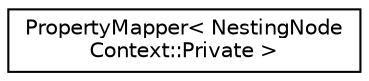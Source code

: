 digraph "Graphical Class Hierarchy"
{
 // INTERACTIVE_SVG=YES
  edge [fontname="Helvetica",fontsize="10",labelfontname="Helvetica",labelfontsize="10"];
  node [fontname="Helvetica",fontsize="10",shape=record];
  rankdir="LR";
  Node0 [label="PropertyMapper\< NestingNode\lContext::Private \>",height=0.2,width=0.4,color="black", fillcolor="white", style="filled",URL="$d1/d80/class_property_mapper.html"];
}
